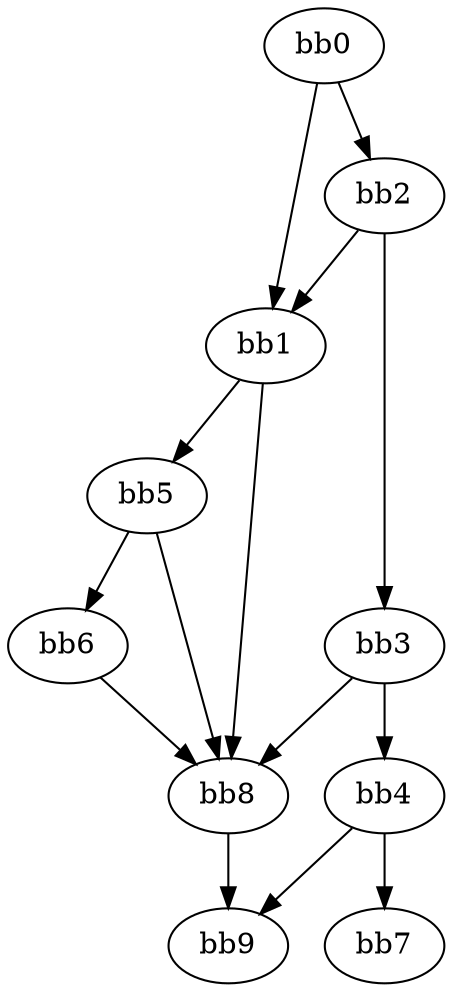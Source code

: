digraph {
    0 [ label = "bb0\l" ]
    1 [ label = "bb1\l" ]
    2 [ label = "bb2\l" ]
    3 [ label = "bb3\l" ]
    4 [ label = "bb4\l" ]
    5 [ label = "bb5\l" ]
    6 [ label = "bb6\l" ]
    7 [ label = "bb7\l" ]
    8 [ label = "bb8\l" ]
    9 [ label = "bb9\l" ]
    0 -> 1 [ ]
    0 -> 2 [ ]
    1 -> 5 [ ]
    1 -> 8 [ ]
    2 -> 1 [ ]
    2 -> 3 [ ]
    3 -> 4 [ ]
    3 -> 8 [ ]
    4 -> 7 [ ]
    4 -> 9 [ ]
    5 -> 6 [ ]
    5 -> 8 [ ]
    6 -> 8 [ ]
    8 -> 9 [ ]
}

